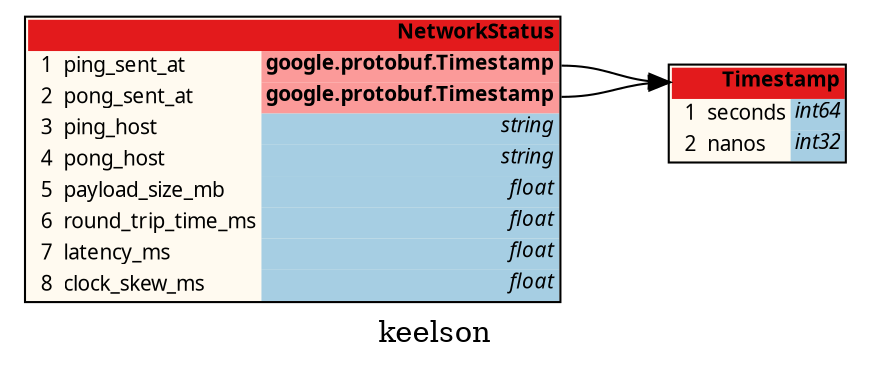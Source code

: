 /*
	do not edit:
	auto-generated by github.com/seamia/protodot
*/
digraph protodot {

	/* package:   keelson */
	/* source:    messages/payloads/NetworkStatus.proto */
	/* selection: .NetworkStatus */

	rankdir=LR;
	label="keelson";
	tooltip="keelson";
	bgcolor="transparent"

	node [
		shape=plaintext
		fontsize=10
		fontname="Ubuntu"
	];


	/* ------ nodes ------ */
	Node_Ja_101	[shape=plaintext tooltip="keelson.NetworkStatus" label=<<TABLE BORDER="1" CELLBORDER="0" CELLSPACING="0" BGCOLOR="#fffaf0"><TR><TD COLSPAN="4" PORT="header" BGCOLOR="#e31a1c" ALIGN="right"><b>NetworkStatus</b></TD></TR><TR><TD ALIGN="right"></TD><TD ALIGN="right">1</TD><TD ALIGN="left">ping_sent_at</TD><TD BGCOLOR="#fb9a99" PORT="poping_sent_at" ALIGN="right"><b>google.protobuf.Timestamp</b></TD></TR><TR><TD ALIGN="right"></TD><TD ALIGN="right">2</TD><TD ALIGN="left">pong_sent_at</TD><TD BGCOLOR="#fb9a99" PORT="popong_sent_at" ALIGN="right"><b>google.protobuf.Timestamp</b></TD></TR><TR><TD ALIGN="right"></TD><TD ALIGN="right">3</TD><TD ALIGN="left">ping_host</TD><TD BGCOLOR="#a6cee3" PORT="poping_host" ALIGN="right" TITLE="string"><i>string</i></TD></TR><TR><TD ALIGN="right"></TD><TD ALIGN="right">4</TD><TD ALIGN="left">pong_host</TD><TD BGCOLOR="#a6cee3" PORT="popong_host" ALIGN="right" TITLE="string"><i>string</i></TD></TR><TR><TD ALIGN="right"></TD><TD ALIGN="right">5</TD><TD ALIGN="left">payload_size_mb</TD><TD BGCOLOR="#a6cee3" PORT="popayload_size_mb" ALIGN="right" TITLE="float"><i>float</i></TD></TR><TR><TD ALIGN="right"></TD><TD ALIGN="right">6</TD><TD ALIGN="left">round_trip_time_ms</TD><TD BGCOLOR="#a6cee3" PORT="poround_trip_time_ms" ALIGN="right" TITLE="float"><i>float</i></TD></TR><TR><TD ALIGN="right"></TD><TD ALIGN="right">7</TD><TD ALIGN="left">latency_ms</TD><TD BGCOLOR="#a6cee3" PORT="polatency_ms" ALIGN="right" TITLE="float"><i>float</i></TD></TR><TR><TD ALIGN="right"></TD><TD ALIGN="right">8</TD><TD ALIGN="left">clock_skew_ms</TD><TD BGCOLOR="#a6cee3" PORT="poclock_skew_ms" ALIGN="right" TITLE="float"><i>float</i></TD></TR></TABLE>>];
	Node_Ja_100	[shape=plaintext tooltip="google.protobuf.Timestamp" label=<<TABLE BORDER="1" CELLBORDER="0" CELLSPACING="0" BGCOLOR="#fffaf0"><TR><TD COLSPAN="4" PORT="header" BGCOLOR="#e31a1c" ALIGN="right"><b>Timestamp</b></TD></TR><TR><TD ALIGN="right"></TD><TD ALIGN="right">1</TD><TD ALIGN="left">seconds</TD><TD BGCOLOR="#a6cee3" PORT="poseconds" ALIGN="right" TITLE="int64"><i>int64</i></TD></TR><TR><TD ALIGN="right"></TD><TD ALIGN="right">2</TD><TD ALIGN="left">nanos</TD><TD BGCOLOR="#a6cee3" PORT="ponanos" ALIGN="right" TITLE="int32"><i>int32</i></TD></TR></TABLE>>];

	/* ------ connections ------ */
	Node_Ja_101:popong_sent_at:e	-> Node_Ja_100:header [color="#000000" tooltip="Ja_101 --> Ja_100"];
	Node_Ja_101:poping_sent_at:e	-> Node_Ja_100:header [color="#000000" tooltip="Ja_101 --> Ja_100"];

	/* generated by github.com/seamia/protodot on Thursday, 08-May-25 19:23:50 UTC */
}
